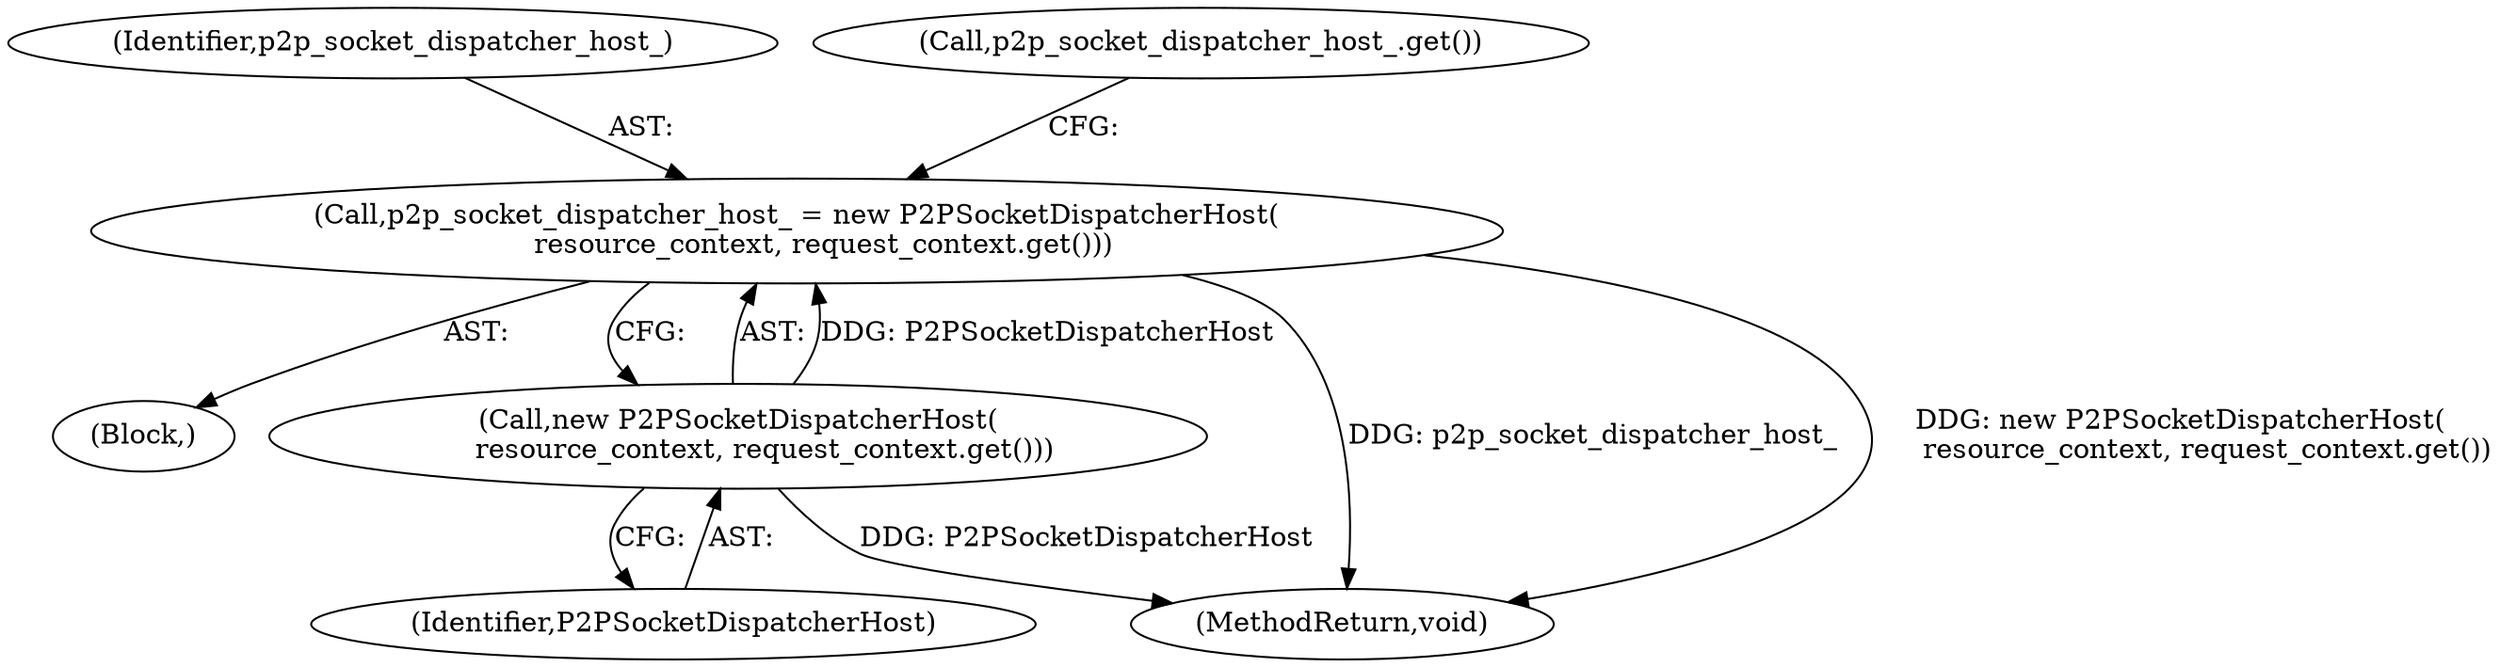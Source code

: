 digraph "0_Chrome_04ff52bb66284467ccb43d90800013b89ee8db75_6@API" {
"1000243" [label="(Call,p2p_socket_dispatcher_host_ = new P2PSocketDispatcherHost(\n      resource_context, request_context.get()))"];
"1000245" [label="(Call,new P2PSocketDispatcherHost(\n      resource_context, request_context.get()))"];
"1000101" [label="(Block,)"];
"1000245" [label="(Call,new P2PSocketDispatcherHost(\n      resource_context, request_context.get()))"];
"1000246" [label="(Identifier,P2PSocketDispatcherHost)"];
"1000286" [label="(MethodReturn,void)"];
"1000243" [label="(Call,p2p_socket_dispatcher_host_ = new P2PSocketDispatcherHost(\n      resource_context, request_context.get()))"];
"1000244" [label="(Identifier,p2p_socket_dispatcher_host_)"];
"1000248" [label="(Call,p2p_socket_dispatcher_host_.get())"];
"1000243" -> "1000101"  [label="AST: "];
"1000243" -> "1000245"  [label="CFG: "];
"1000244" -> "1000243"  [label="AST: "];
"1000245" -> "1000243"  [label="AST: "];
"1000248" -> "1000243"  [label="CFG: "];
"1000243" -> "1000286"  [label="DDG: p2p_socket_dispatcher_host_"];
"1000243" -> "1000286"  [label="DDG: new P2PSocketDispatcherHost(\n      resource_context, request_context.get())"];
"1000245" -> "1000243"  [label="DDG: P2PSocketDispatcherHost"];
"1000245" -> "1000246"  [label="CFG: "];
"1000246" -> "1000245"  [label="AST: "];
"1000245" -> "1000286"  [label="DDG: P2PSocketDispatcherHost"];
}
